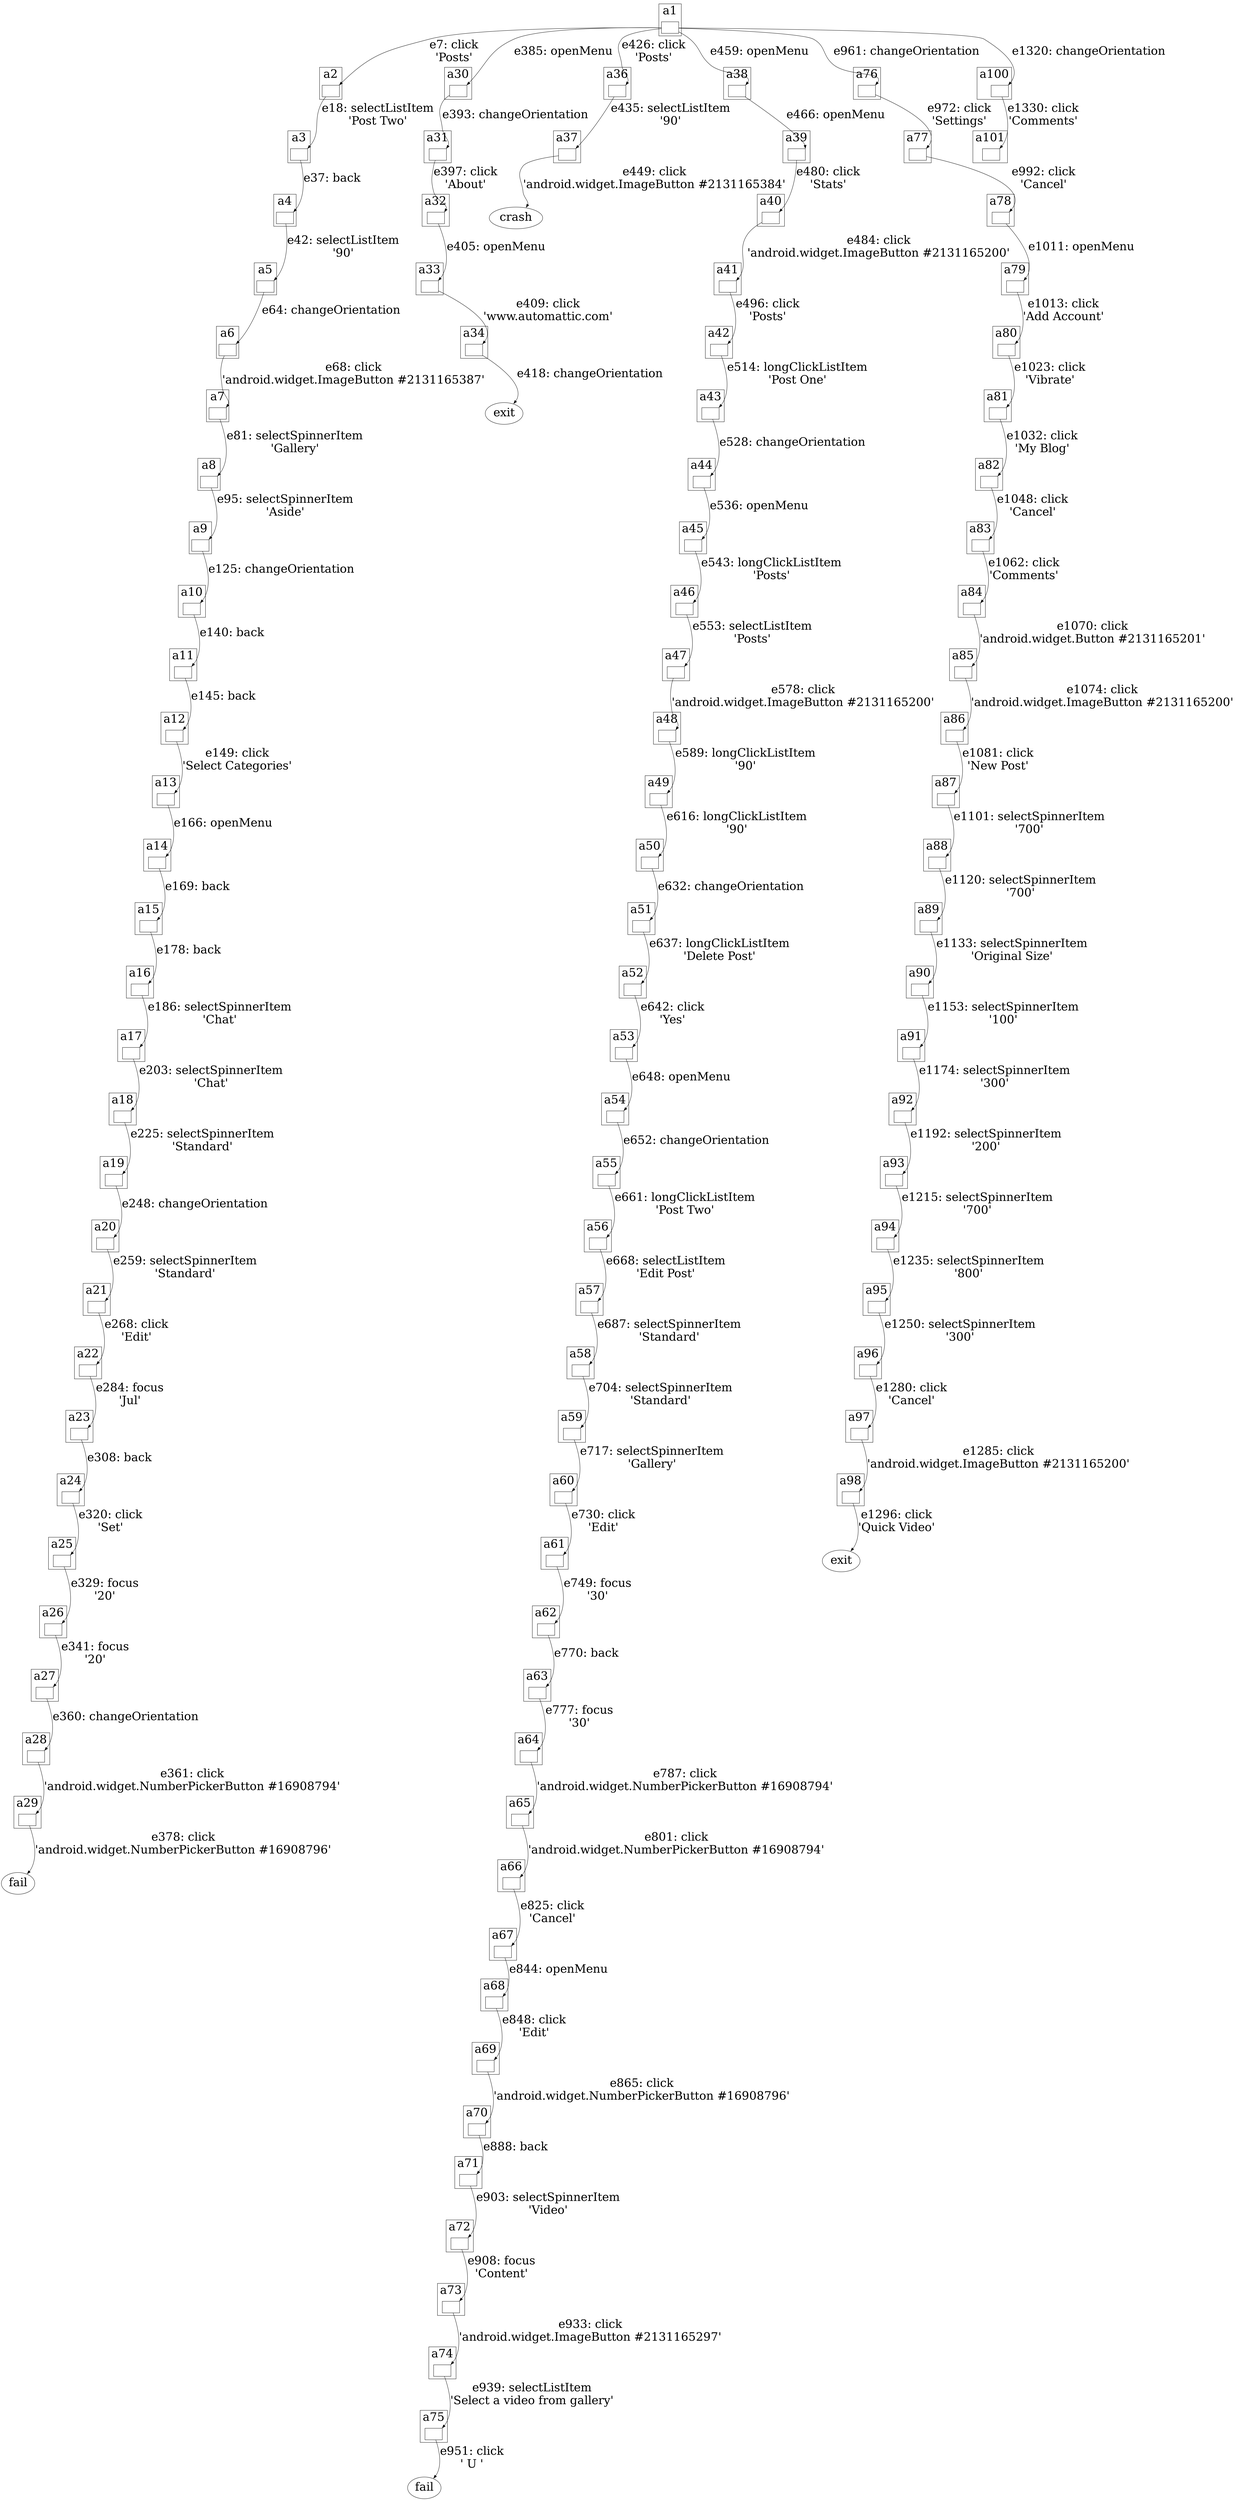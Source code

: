 digraph GuiTree {

	graph [nodesep=1, fontsize=36];
	node [fontsize=36];
	edge [fontsize=36, headport=ne];

## Edges

	a1 -> a2 [label="e7: click\n'Posts'"];
	a2 -> a3 [label="e18: selectListItem\n'Post Two'"];
	a3 -> a4 [label="e37: back"];
	a4 -> a5 [label="e42: selectListItem\n'90'"];
	a5 -> a6 [label="e64: changeOrientation"];
	a6 -> a7 [label="e68: click\n'android.widget.ImageButton #2131165387'"];
	a7 -> a8 [label="e81: selectSpinnerItem\n'Gallery'"];
	a8 -> a9 [label="e95: selectSpinnerItem\n'Aside'"];
	a9 -> a10 [label="e125: changeOrientation"];
	a10 -> a11 [label="e140: back"];
	a11 -> a12 [label="e145: back"];
	a12 -> a13 [label="e149: click\n'Select Categories'"];
	a13 -> a14 [label="e166: openMenu"];
	a14 -> a15 [label="e169: back"];
	a15 -> a16 [label="e178: back"];
	a16 -> a17 [label="e186: selectSpinnerItem\n'Chat'"];
	a17 -> a18 [label="e203: selectSpinnerItem\n'Chat'"];
	a18 -> a19 [label="e225: selectSpinnerItem\n'Standard'"];
	a19 -> a20 [label="e248: changeOrientation"];
	a20 -> a21 [label="e259: selectSpinnerItem\n'Standard'"];
	a21 -> a22 [label="e268: click\n'Edit'"];
	a22 -> a23 [label="e284: focus\n'Jul'"];
	a23 -> a24 [label="e308: back"];
	a24 -> a25 [label="e320: click\n'Set'"];
	a25 -> a26 [label="e329: focus\n'20'"];
	a26 -> a27 [label="e341: focus\n'20'"];
	a27 -> a28 [label="e360: changeOrientation"];
	a28 -> a29 [label="e361: click\n'android.widget.NumberPickerButton #16908794'"];
	a29 -> f0 [label="e378: click\n'android.widget.NumberPickerButton #16908796'"];
	a1 -> a30 [label="e385: openMenu"];
	a30 -> a31 [label="e393: changeOrientation"];
	a31 -> a32 [label="e397: click\n'About'"];
	a32 -> a33 [label="e405: openMenu"];
	a33 -> a34 [label="e409: click\n'www.automattic.com'"];
	a34 -> a35 [label="e418: changeOrientation"];
	a1 -> a36 [label="e426: click\n'Posts'"];
	a36 -> a37 [label="e435: selectListItem\n'90'"];
	a37 -> c0 [label="e449: click\n'android.widget.ImageButton #2131165384'"];
	a1 -> a38 [label="e459: openMenu"];
	a38 -> a39 [label="e466: openMenu"];
	a39 -> a40 [label="e480: click\n'Stats'"];
	a40 -> a41 [label="e484: click\n'android.widget.ImageButton #2131165200'"];
	a41 -> a42 [label="e496: click\n'Posts'"];
	a42 -> a43 [label="e514: longClickListItem\n'Post One'"];
	a43 -> a44 [label="e528: changeOrientation"];
	a44 -> a45 [label="e536: openMenu"];
	a45 -> a46 [label="e543: longClickListItem\n'Posts'"];
	a46 -> a47 [label="e553: selectListItem\n'Posts'"];
	a47 -> a48 [label="e578: click\n'android.widget.ImageButton #2131165200'"];
	a48 -> a49 [label="e589: longClickListItem\n'90'"];
	a49 -> a50 [label="e616: longClickListItem\n'90'"];
	a50 -> a51 [label="e632: changeOrientation"];
	a51 -> a52 [label="e637: longClickListItem\n'Delete Post'"];
	a52 -> a53 [label="e642: click\n'Yes'"];
	a53 -> a54 [label="e648: openMenu"];
	a54 -> a55 [label="e652: changeOrientation"];
	a55 -> a56 [label="e661: longClickListItem\n'Post Two'"];
	a56 -> a57 [label="e668: selectListItem\n'Edit Post'"];
	a57 -> a58 [label="e687: selectSpinnerItem\n'Standard'"];
	a58 -> a59 [label="e704: selectSpinnerItem\n'Standard'"];
	a59 -> a60 [label="e717: selectSpinnerItem\n'Gallery'"];
	a60 -> a61 [label="e730: click\n'Edit'"];
	a61 -> a62 [label="e749: focus\n'30'"];
	a62 -> a63 [label="e770: back"];
	a63 -> a64 [label="e777: focus\n'30'"];
	a64 -> a65 [label="e787: click\n'android.widget.NumberPickerButton #16908794'"];
	a65 -> a66 [label="e801: click\n'android.widget.NumberPickerButton #16908794'"];
	a66 -> a67 [label="e825: click\n'Cancel'"];
	a67 -> a68 [label="e844: openMenu"];
	a68 -> a69 [label="e848: click\n'Edit'"];
	a69 -> a70 [label="e865: click\n'android.widget.NumberPickerButton #16908796'"];
	a70 -> a71 [label="e888: back"];
	a71 -> a72 [label="e903: selectSpinnerItem\n'Video'"];
	a72 -> a73 [label="e908: focus\n'Content'"];
	a73 -> a74 [label="e933: click\n'android.widget.ImageButton #2131165297'"];
	a74 -> a75 [label="e939: selectListItem\n'Select a video from gallery'"];
	a75 -> f1 [label="e951: click\n' U '"];
	a1 -> a76 [label="e961: changeOrientation"];
	a76 -> a77 [label="e972: click\n'Settings'"];
	a77 -> a78 [label="e992: click\n'Cancel'"];
	a78 -> a79 [label="e1011: openMenu"];
	a79 -> a80 [label="e1013: click\n'Add Account'"];
	a80 -> a81 [label="e1023: click\n'Vibrate'"];
	a81 -> a82 [label="e1032: click\n'My Blog'"];
	a82 -> a83 [label="e1048: click\n'Cancel'"];
	a83 -> a84 [label="e1062: click\n'Comments'"];
	a84 -> a85 [label="e1070: click\n'android.widget.Button #2131165201'"];
	a85 -> a86 [label="e1074: click\n'android.widget.ImageButton #2131165200'"];
	a86 -> a87 [label="e1081: click\n'New Post'"];
	a87 -> a88 [label="e1101: selectSpinnerItem\n'700'"];
	a88 -> a89 [label="e1120: selectSpinnerItem\n'700'"];
	a89 -> a90 [label="e1133: selectSpinnerItem\n'Original Size'"];
	a90 -> a91 [label="e1153: selectSpinnerItem\n'100'"];
	a91 -> a92 [label="e1174: selectSpinnerItem\n'300'"];
	a92 -> a93 [label="e1192: selectSpinnerItem\n'200'"];
	a93 -> a94 [label="e1215: selectSpinnerItem\n'700'"];
	a94 -> a95 [label="e1235: selectSpinnerItem\n'800'"];
	a95 -> a96 [label="e1250: selectSpinnerItem\n'300'"];
	a96 -> a97 [label="e1280: click\n'Cancel'"];
	a97 -> a98 [label="e1285: click\n'android.widget.ImageButton #2131165200'"];
	a98 -> a99 [label="e1296: click\n'Quick Video'"];
	a1 -> a100 [label="e1320: changeOrientation"];
	a100 -> a101 [label="e1330: click\n'Comments'"];

## Nodes

	subgraph cluster_a1{label="a1"; a1};
	a1 [label="", shapefile="a1.jpg"];

	subgraph cluster_a2{label="a2"; a2};
	a2 [label="", shapefile="a2.jpg"];

	subgraph cluster_a3{label="a3"; a3};
	a3 [label="", shapefile="a3.jpg"];

	subgraph cluster_a4{label="a4"; a4};
	a4 [label="", shapefile="a4.jpg"];

	subgraph cluster_a5{label="a5"; a5};
	a5 [label="", shapefile="a5.jpg"];

	subgraph cluster_a6{label="a6"; a6};
	a6 [label="", shapefile="a6.jpg"];

	subgraph cluster_a7{label="a7"; a7};
	a7 [label="", shapefile="a7.jpg"];

	subgraph cluster_a8{label="a8"; a8};
	a8 [label="", shapefile="a8.jpg"];

	subgraph cluster_a9{label="a9"; a9};
	a9 [label="", shapefile="a9.jpg"];

	subgraph cluster_a10{label="a10"; a10};
	a10 [label="", shapefile="a10.jpg"];

	subgraph cluster_a11{label="a11"; a11};
	a11 [label="", shapefile="a11.jpg"];

	subgraph cluster_a12{label="a12"; a12};
	a12 [label="", shapefile="a12.jpg"];

	subgraph cluster_a13{label="a13"; a13};
	a13 [label="", shapefile="a13.jpg"];

	subgraph cluster_a14{label="a14"; a14};
	a14 [label="", shapefile="a14.jpg"];

	subgraph cluster_a15{label="a15"; a15};
	a15 [label="", shapefile="a15.jpg"];

	subgraph cluster_a16{label="a16"; a16};
	a16 [label="", shapefile="a16.jpg"];

	subgraph cluster_a17{label="a17"; a17};
	a17 [label="", shapefile="a17.jpg"];

	subgraph cluster_a18{label="a18"; a18};
	a18 [label="", shapefile="a18.jpg"];

	subgraph cluster_a19{label="a19"; a19};
	a19 [label="", shapefile="a19.jpg"];

	subgraph cluster_a20{label="a20"; a20};
	a20 [label="", shapefile="a20.jpg"];

	subgraph cluster_a21{label="a21"; a21};
	a21 [label="", shapefile="a21.jpg"];

	subgraph cluster_a22{label="a22"; a22};
	a22 [label="", shapefile="a22.jpg"];

	subgraph cluster_a23{label="a23"; a23};
	a23 [label="", shapefile="a23.jpg"];

	subgraph cluster_a24{label="a24"; a24};
	a24 [label="", shapefile="a24.jpg"];

	subgraph cluster_a25{label="a25"; a25};
	a25 [label="", shapefile="a25.jpg"];

	subgraph cluster_a26{label="a26"; a26};
	a26 [label="", shapefile="a26.jpg"];

	subgraph cluster_a27{label="a27"; a27};
	a27 [label="", shapefile="a27.jpg"];

	subgraph cluster_a28{label="a28"; a28};
	a28 [label="", shapefile="a28.jpg"];

	subgraph cluster_a29{label="a29"; a29};
	a29 [label="", shapefile="a29.jpg"];

	f0 [label="fail"];

	subgraph cluster_a30{label="a30"; a30};
	a30 [label="", shapefile="a30.jpg"];

	subgraph cluster_a31{label="a31"; a31};
	a31 [label="", shapefile="a31.jpg"];

	subgraph cluster_a32{label="a32"; a32};
	a32 [label="", shapefile="a32.jpg"];

	subgraph cluster_a33{label="a33"; a33};
	a33 [label="", shapefile="a33.jpg"];

	subgraph cluster_a34{label="a34"; a34};
	a34 [label="", shapefile="a34.jpg"];

	a35 [label="exit"];

	subgraph cluster_a36{label="a36"; a36};
	a36 [label="", shapefile="a36.jpg"];

	subgraph cluster_a37{label="a37"; a37};
	a37 [label="", shapefile="a37.jpg"];

	c0 [label="crash"];

	subgraph cluster_a38{label="a38"; a38};
	a38 [label="", shapefile="a38.jpg"];

	subgraph cluster_a39{label="a39"; a39};
	a39 [label="", shapefile="a39.jpg"];

	subgraph cluster_a40{label="a40"; a40};
	a40 [label="", shapefile="a40.jpg"];

	subgraph cluster_a41{label="a41"; a41};
	a41 [label="", shapefile="a41.jpg"];

	subgraph cluster_a42{label="a42"; a42};
	a42 [label="", shapefile="a42.jpg"];

	subgraph cluster_a43{label="a43"; a43};
	a43 [label="", shapefile="a43.jpg"];

	subgraph cluster_a44{label="a44"; a44};
	a44 [label="", shapefile="a44.jpg"];

	subgraph cluster_a45{label="a45"; a45};
	a45 [label="", shapefile="a45.jpg"];

	subgraph cluster_a46{label="a46"; a46};
	a46 [label="", shapefile="a46.jpg"];

	subgraph cluster_a47{label="a47"; a47};
	a47 [label="", shapefile="a47.jpg"];

	subgraph cluster_a48{label="a48"; a48};
	a48 [label="", shapefile="a48.jpg"];

	subgraph cluster_a49{label="a49"; a49};
	a49 [label="", shapefile="a49.jpg"];

	subgraph cluster_a50{label="a50"; a50};
	a50 [label="", shapefile="a50.jpg"];

	subgraph cluster_a51{label="a51"; a51};
	a51 [label="", shapefile="a51.jpg"];

	subgraph cluster_a52{label="a52"; a52};
	a52 [label="", shapefile="a52.jpg"];

	subgraph cluster_a53{label="a53"; a53};
	a53 [label="", shapefile="a53.jpg"];

	subgraph cluster_a54{label="a54"; a54};
	a54 [label="", shapefile="a54.jpg"];

	subgraph cluster_a55{label="a55"; a55};
	a55 [label="", shapefile="a55.jpg"];

	subgraph cluster_a56{label="a56"; a56};
	a56 [label="", shapefile="a56.jpg"];

	subgraph cluster_a57{label="a57"; a57};
	a57 [label="", shapefile="a57.jpg"];

	subgraph cluster_a58{label="a58"; a58};
	a58 [label="", shapefile="a58.jpg"];

	subgraph cluster_a59{label="a59"; a59};
	a59 [label="", shapefile="a59.jpg"];

	subgraph cluster_a60{label="a60"; a60};
	a60 [label="", shapefile="a60.jpg"];

	subgraph cluster_a61{label="a61"; a61};
	a61 [label="", shapefile="a61.jpg"];

	subgraph cluster_a62{label="a62"; a62};
	a62 [label="", shapefile="a62.jpg"];

	subgraph cluster_a63{label="a63"; a63};
	a63 [label="", shapefile="a63.jpg"];

	subgraph cluster_a64{label="a64"; a64};
	a64 [label="", shapefile="a64.jpg"];

	subgraph cluster_a65{label="a65"; a65};
	a65 [label="", shapefile="a65.jpg"];

	subgraph cluster_a66{label="a66"; a66};
	a66 [label="", shapefile="a66.jpg"];

	subgraph cluster_a67{label="a67"; a67};
	a67 [label="", shapefile="a67.jpg"];

	subgraph cluster_a68{label="a68"; a68};
	a68 [label="", shapefile="a68.jpg"];

	subgraph cluster_a69{label="a69"; a69};
	a69 [label="", shapefile="a69.jpg"];

	subgraph cluster_a70{label="a70"; a70};
	a70 [label="", shapefile="a70.jpg"];

	subgraph cluster_a71{label="a71"; a71};
	a71 [label="", shapefile="a71.jpg"];

	subgraph cluster_a72{label="a72"; a72};
	a72 [label="", shapefile="a72.jpg"];

	subgraph cluster_a73{label="a73"; a73};
	a73 [label="", shapefile="a73.jpg"];

	subgraph cluster_a74{label="a74"; a74};
	a74 [label="", shapefile="a74.jpg"];

	subgraph cluster_a75{label="a75"; a75};
	a75 [label="", shapefile="a75.jpg"];

	f1 [label="fail"];

	subgraph cluster_a76{label="a76"; a76};
	a76 [label="", shapefile="a76.jpg"];

	subgraph cluster_a77{label="a77"; a77};
	a77 [label="", shapefile="a77.jpg"];

	subgraph cluster_a78{label="a78"; a78};
	a78 [label="", shapefile="a78.jpg"];

	subgraph cluster_a79{label="a79"; a79};
	a79 [label="", shapefile="a79.jpg"];

	subgraph cluster_a80{label="a80"; a80};
	a80 [label="", shapefile="a80.jpg"];

	subgraph cluster_a81{label="a81"; a81};
	a81 [label="", shapefile="a81.jpg"];

	subgraph cluster_a82{label="a82"; a82};
	a82 [label="", shapefile="a82.jpg"];

	subgraph cluster_a83{label="a83"; a83};
	a83 [label="", shapefile="a83.jpg"];

	subgraph cluster_a84{label="a84"; a84};
	a84 [label="", shapefile="a84.jpg"];

	subgraph cluster_a85{label="a85"; a85};
	a85 [label="", shapefile="a85.jpg"];

	subgraph cluster_a86{label="a86"; a86};
	a86 [label="", shapefile="a86.jpg"];

	subgraph cluster_a87{label="a87"; a87};
	a87 [label="", shapefile="a87.jpg"];

	subgraph cluster_a88{label="a88"; a88};
	a88 [label="", shapefile="a88.jpg"];

	subgraph cluster_a89{label="a89"; a89};
	a89 [label="", shapefile="a89.jpg"];

	subgraph cluster_a90{label="a90"; a90};
	a90 [label="", shapefile="a90.jpg"];

	subgraph cluster_a91{label="a91"; a91};
	a91 [label="", shapefile="a91.jpg"];

	subgraph cluster_a92{label="a92"; a92};
	a92 [label="", shapefile="a92.jpg"];

	subgraph cluster_a93{label="a93"; a93};
	a93 [label="", shapefile="a93.jpg"];

	subgraph cluster_a94{label="a94"; a94};
	a94 [label="", shapefile="a94.jpg"];

	subgraph cluster_a95{label="a95"; a95};
	a95 [label="", shapefile="a95.jpg"];

	subgraph cluster_a96{label="a96"; a96};
	a96 [label="", shapefile="a96.jpg"];

	subgraph cluster_a97{label="a97"; a97};
	a97 [label="", shapefile="a97.jpg"];

	subgraph cluster_a98{label="a98"; a98};
	a98 [label="", shapefile="a98.jpg"];

	a99 [label="exit"];

	subgraph cluster_a100{label="a100"; a100};
	a100 [label="", shapefile="a100.jpg"];

	subgraph cluster_a101{label="a101"; a101};
	a101 [label="", shapefile="a101.jpg"];

}
